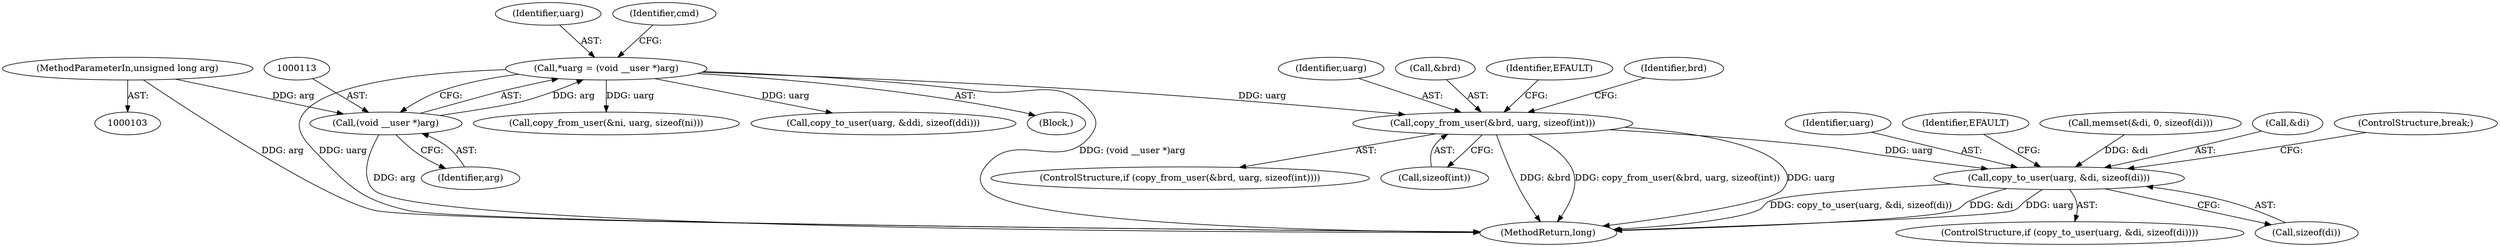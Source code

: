 digraph "0_linux_4b6184336ebb5c8dc1eae7f7ab46ee608a748b05@API" {
"1000162" [label="(Call,copy_from_user(&brd, uarg, sizeof(int)))"];
"1000110" [label="(Call,*uarg = (void __user *)arg)"];
"1000112" [label="(Call,(void __user *)arg)"];
"1000106" [label="(MethodParameterIn,unsigned long arg)"];
"1000284" [label="(Call,copy_to_user(uarg, &di, sizeof(di)))"];
"1000285" [label="(Identifier,uarg)"];
"1000292" [label="(Identifier,EFAULT)"];
"1000182" [label="(Call,memset(&di, 0, sizeof(di)))"];
"1000166" [label="(Call,sizeof(int))"];
"1000311" [label="(Call,copy_from_user(&ni, uarg, sizeof(ni)))"];
"1000284" [label="(Call,copy_to_user(uarg, &di, sizeof(di)))"];
"1000111" [label="(Identifier,uarg)"];
"1000165" [label="(Identifier,uarg)"];
"1000110" [label="(Call,*uarg = (void __user *)arg)"];
"1000286" [label="(Call,&di)"];
"1000161" [label="(ControlStructure,if (copy_from_user(&brd, uarg, sizeof(int))))"];
"1000147" [label="(Call,copy_to_user(uarg, &ddi, sizeof(ddi)))"];
"1000107" [label="(Block,)"];
"1000162" [label="(Call,copy_from_user(&brd, uarg, sizeof(int)))"];
"1000112" [label="(Call,(void __user *)arg)"];
"1000293" [label="(ControlStructure,break;)"];
"1000163" [label="(Call,&brd)"];
"1000623" [label="(MethodReturn,long)"];
"1000106" [label="(MethodParameterIn,unsigned long arg)"];
"1000116" [label="(Identifier,cmd)"];
"1000283" [label="(ControlStructure,if (copy_to_user(uarg, &di, sizeof(di))))"];
"1000288" [label="(Call,sizeof(di))"];
"1000170" [label="(Identifier,EFAULT)"];
"1000174" [label="(Identifier,brd)"];
"1000114" [label="(Identifier,arg)"];
"1000162" -> "1000161"  [label="AST: "];
"1000162" -> "1000166"  [label="CFG: "];
"1000163" -> "1000162"  [label="AST: "];
"1000165" -> "1000162"  [label="AST: "];
"1000166" -> "1000162"  [label="AST: "];
"1000170" -> "1000162"  [label="CFG: "];
"1000174" -> "1000162"  [label="CFG: "];
"1000162" -> "1000623"  [label="DDG: &brd"];
"1000162" -> "1000623"  [label="DDG: copy_from_user(&brd, uarg, sizeof(int))"];
"1000162" -> "1000623"  [label="DDG: uarg"];
"1000110" -> "1000162"  [label="DDG: uarg"];
"1000162" -> "1000284"  [label="DDG: uarg"];
"1000110" -> "1000107"  [label="AST: "];
"1000110" -> "1000112"  [label="CFG: "];
"1000111" -> "1000110"  [label="AST: "];
"1000112" -> "1000110"  [label="AST: "];
"1000116" -> "1000110"  [label="CFG: "];
"1000110" -> "1000623"  [label="DDG: (void __user *)arg"];
"1000110" -> "1000623"  [label="DDG: uarg"];
"1000112" -> "1000110"  [label="DDG: arg"];
"1000110" -> "1000147"  [label="DDG: uarg"];
"1000110" -> "1000311"  [label="DDG: uarg"];
"1000112" -> "1000114"  [label="CFG: "];
"1000113" -> "1000112"  [label="AST: "];
"1000114" -> "1000112"  [label="AST: "];
"1000112" -> "1000623"  [label="DDG: arg"];
"1000106" -> "1000112"  [label="DDG: arg"];
"1000106" -> "1000103"  [label="AST: "];
"1000106" -> "1000623"  [label="DDG: arg"];
"1000284" -> "1000283"  [label="AST: "];
"1000284" -> "1000288"  [label="CFG: "];
"1000285" -> "1000284"  [label="AST: "];
"1000286" -> "1000284"  [label="AST: "];
"1000288" -> "1000284"  [label="AST: "];
"1000292" -> "1000284"  [label="CFG: "];
"1000293" -> "1000284"  [label="CFG: "];
"1000284" -> "1000623"  [label="DDG: &di"];
"1000284" -> "1000623"  [label="DDG: uarg"];
"1000284" -> "1000623"  [label="DDG: copy_to_user(uarg, &di, sizeof(di))"];
"1000182" -> "1000284"  [label="DDG: &di"];
}
